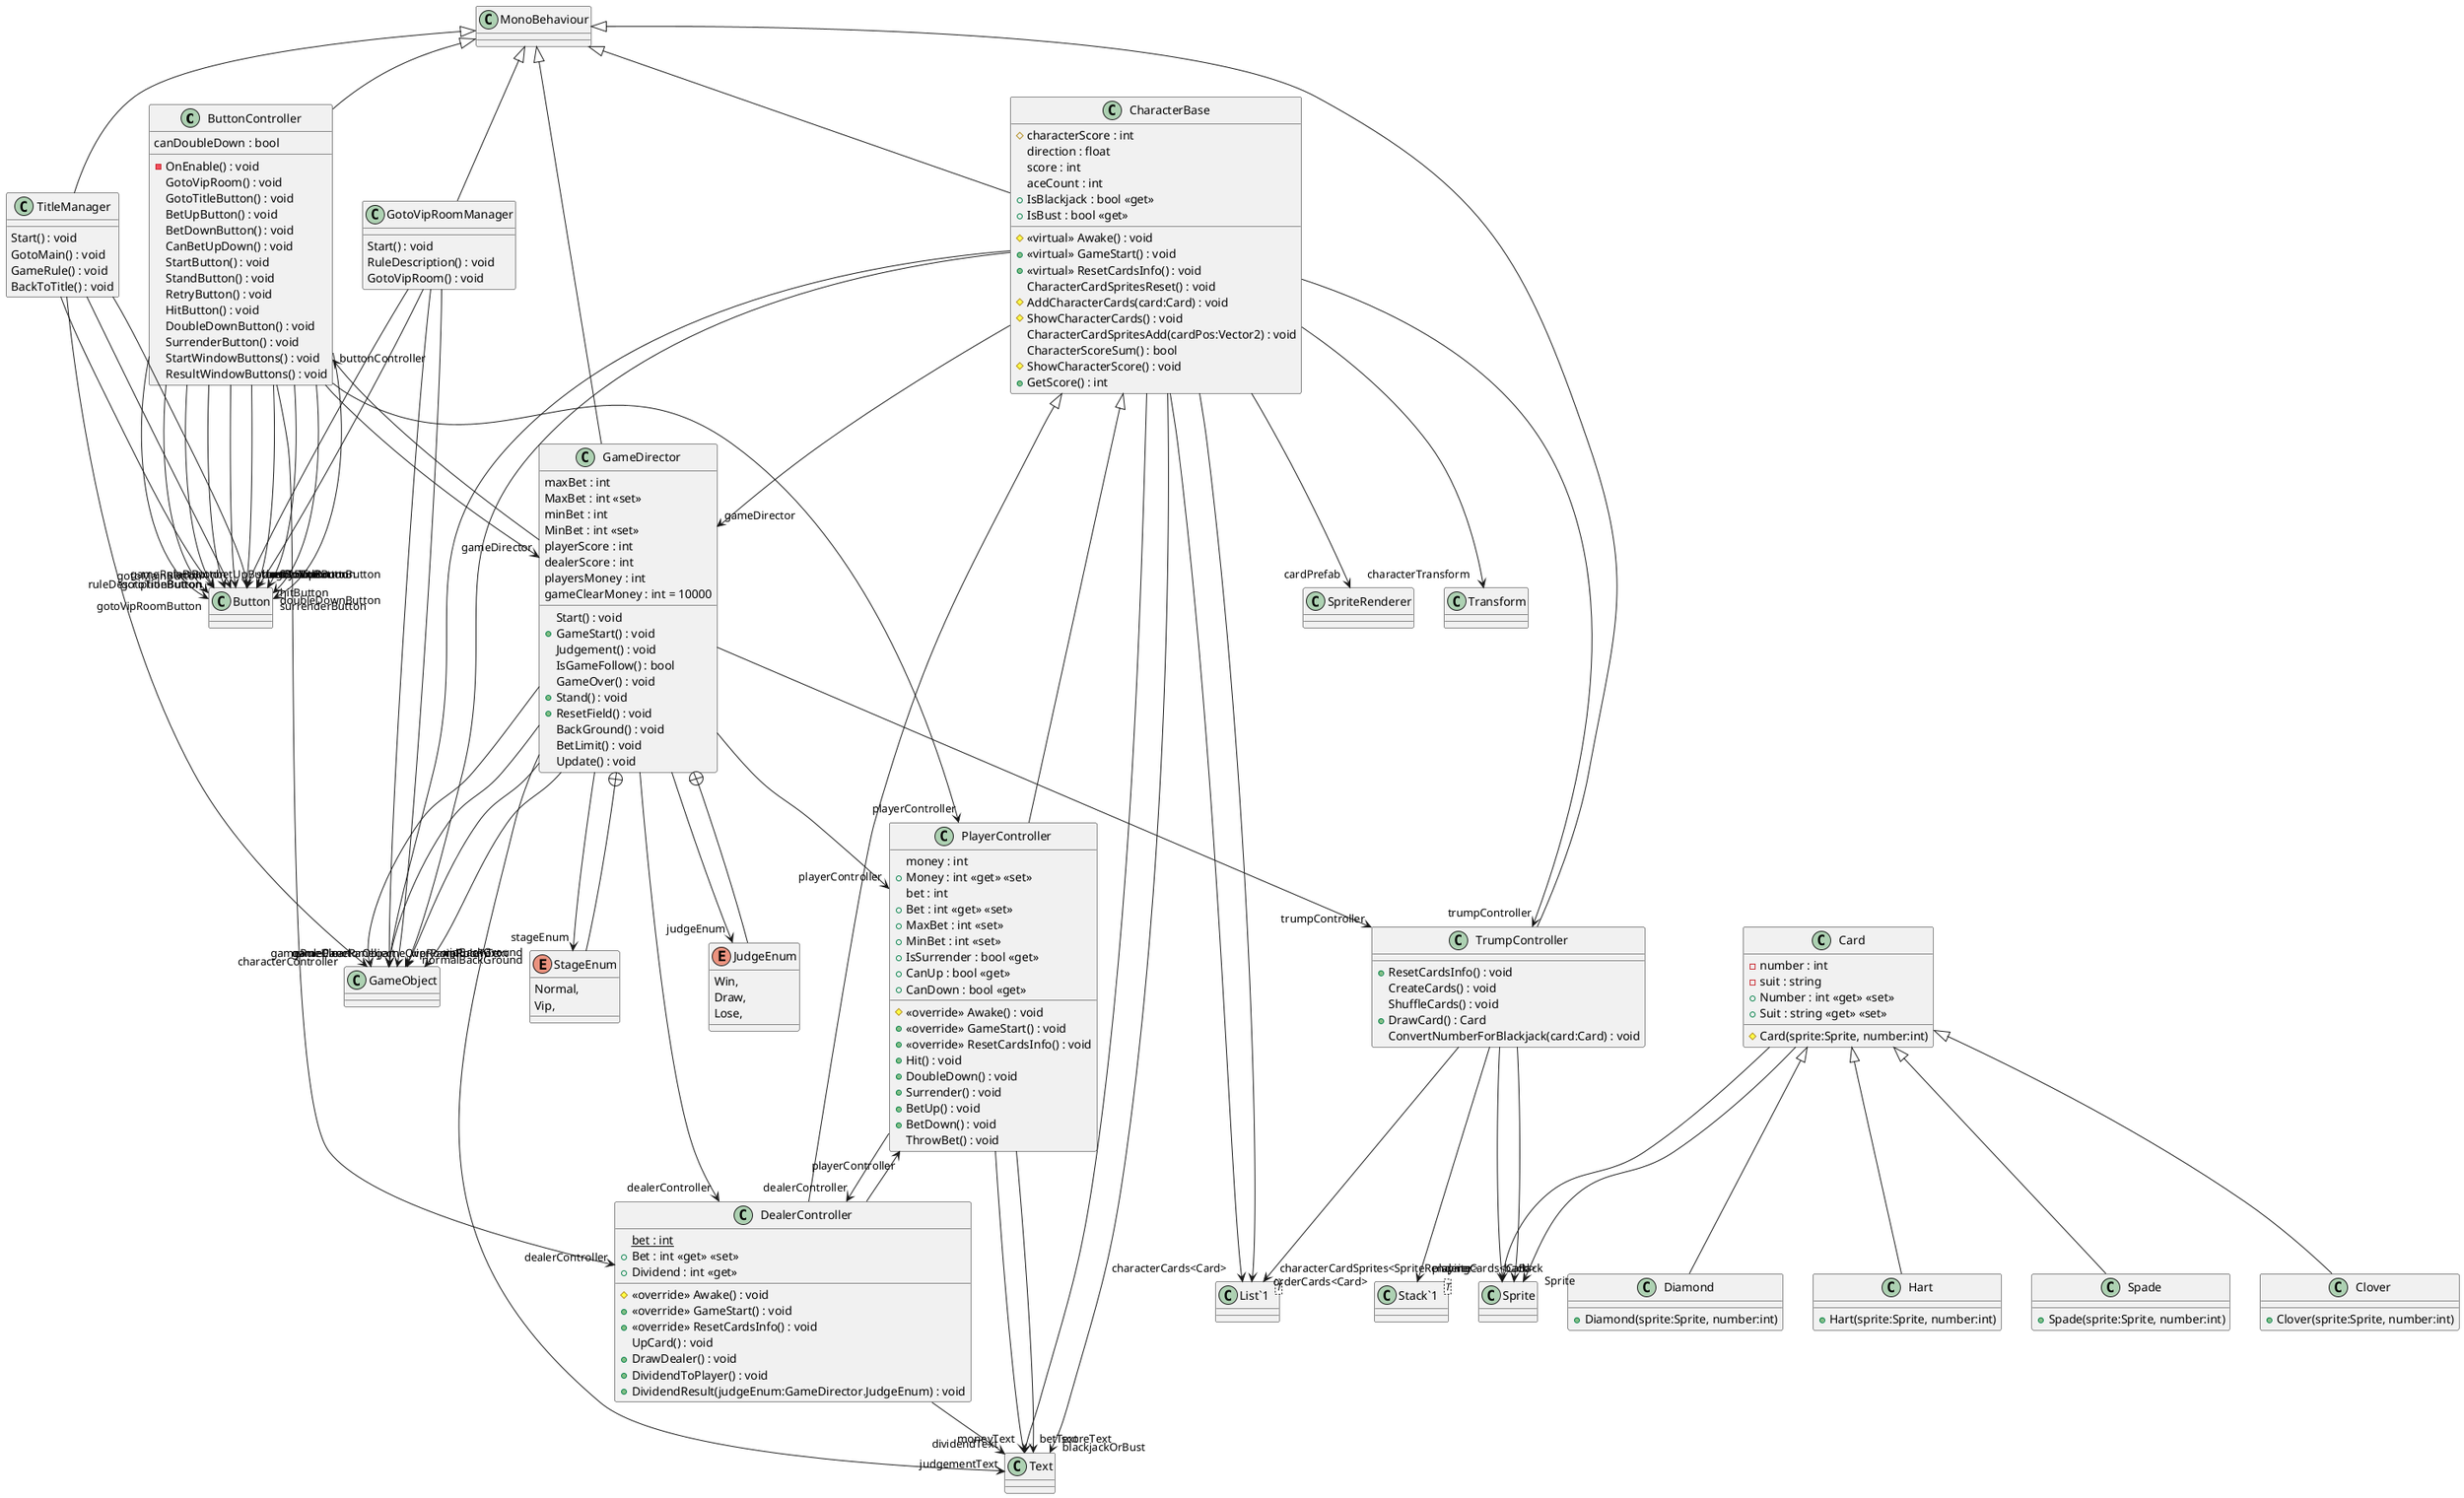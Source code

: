 @startuml
class ButtonController {
    - OnEnable() : void
    GotoVipRoom() : void
    GotoTitleButton() : void
    BetUpButton() : void
    BetDownButton() : void
    CanBetUpDown() : void
    canDoubleDown : bool
    StartButton() : void
    StandButton() : void
    RetryButton() : void
    HitButton() : void
    DoubleDownButton() : void
    SurrenderButton() : void
    StartWindowButtons() : void
    ResultWindowButtons() : void
}
MonoBehaviour <|-- ButtonController
ButtonController --> "gotoVipRoomButton" Button
ButtonController --> "gotoTitleButton" Button
ButtonController --> "betUpButton" Button
ButtonController --> "betDownButton" Button
ButtonController --> "startButton" Button
ButtonController --> "standButton" Button
ButtonController --> "retryButton" Button
ButtonController --> "hitButton" Button
ButtonController --> "doubleDownButton" Button
ButtonController --> "surrenderButton" Button
ButtonController --> "gameDirector" GameDirector
ButtonController --> "playerController" PlayerController
ButtonController --> "dealerController" DealerController
class CharacterBase {
    # characterScore : int
    direction : float
    # <<virtual>> Awake() : void
    + <<virtual>> GameStart() : void
    + <<virtual>> ResetCardsInfo() : void
    CharacterCardSpritesReset() : void
    # AddCharacterCards(card:Card) : void
    # ShowCharacterCards() : void
    CharacterCardSpritesAdd(cardPos:Vector2) : void
    score : int
    aceCount : int
    CharacterScoreSum() : bool
    + IsBlackjack : bool <<get>>
    + IsBust : bool <<get>>
    # ShowCharacterScore() : void
    + GetScore() : int
}
class "List`1"<T> {
}
MonoBehaviour <|-- CharacterBase
CharacterBase --> "characterController" GameObject
CharacterBase --> "blackjackOrBust" Text
CharacterBase --> "characterTransform" Transform
CharacterBase --> "gameDirectorObject" GameObject
CharacterBase --> "gameDirector" GameDirector
CharacterBase --> "trumpController" TrumpController
CharacterBase --> "scoreText" Text
CharacterBase --> "characterCards<Card>" "List`1"
CharacterBase --> "characterCardSprites<SpriteRenderer>" "List`1"
CharacterBase --> "cardPrefab" SpriteRenderer
class DealerController {
    {static} bet : int
    + Bet : int <<get>> <<set>>
    # <<override>> Awake() : void
    + <<override>> GameStart() : void
    + <<override>> ResetCardsInfo() : void
    UpCard() : void
    + DrawDealer() : void
    + Dividend : int <<get>>
    + DividendToPlayer() : void
    + DividendResult(judgeEnum:GameDirector.JudgeEnum) : void
}
CharacterBase <|-- DealerController
DealerController --> "playerController" PlayerController
DealerController --> "dividendText" Text
class GameDirector {
    maxBet : int
    MaxBet : int <<set>>
    minBet : int
    MinBet : int <<set>>
    Start() : void
    + GameStart() : void
    playerScore : int
    dealerScore : int
    Judgement() : void
    playersMoney : int
    IsGameFollow() : bool
    GameOver() : void
    gameClearMoney : int = 10000
    + Stand() : void
    + ResetField() : void
    BackGround() : void
    BetLimit() : void
    Update() : void
}
enum JudgeEnum {
    Win,
    Draw,
    Lose,
}
enum StageEnum {
    Normal,
    Vip,
}
MonoBehaviour <|-- GameDirector
GameDirector --> "gameOverPanel" GameObject
GameDirector --> "gameClearPanel" GameObject
GameDirector --> "playerController" PlayerController
GameDirector --> "dealerController" DealerController
GameDirector --> "trumpController" TrumpController
GameDirector --> "buttonController" ButtonController
GameDirector --> "judgementText" Text
GameDirector --> "judgeEnum" JudgeEnum
GameDirector --> "stageEnum" StageEnum
GameDirector --> "normalBackGround" GameObject
GameDirector --> "vipBackGround" GameObject
GameDirector +-- JudgeEnum
GameDirector +-- StageEnum
class GotoVipRoomManager {
    Start() : void
    RuleDescription() : void
    GotoVipRoom() : void
}
MonoBehaviour <|-- GotoVipRoomManager
GotoVipRoomManager --> "ruleDescriptionButton" Button
GotoVipRoomManager --> "gotoVipRoomButton" Button
GotoVipRoomManager --> "vipRoomText" GameObject
GotoVipRoomManager --> "vipRoomRuleText" GameObject
class PlayerController {
    money : int
    + Money : int <<get>> <<set>>
    bet : int
    + Bet : int <<get>> <<set>>
    + MaxBet : int <<set>>
    + MinBet : int <<set>>
    # <<override>> Awake() : void
    + <<override>> GameStart() : void
    + <<override>> ResetCardsInfo() : void
    + Hit() : void
    + DoubleDown() : void
    + IsSurrender : bool <<get>>
    + Surrender() : void
    + CanUp : bool <<get>>
    + CanDown : bool <<get>>
    + BetUp() : void
    + BetDown() : void
    ThrowBet() : void
}
CharacterBase <|-- PlayerController
PlayerController --> "dealerController" DealerController
PlayerController --> "moneyText" Text
PlayerController --> "betText" Text
class TitleManager {
    Start() : void
    GotoMain() : void
    GameRule() : void
    BackToTitle() : void
}
MonoBehaviour <|-- TitleManager
TitleManager --> "gotoMainButton" Button
TitleManager --> "gameRuleButton" Button
TitleManager --> "backToTitleButton" Button
TitleManager --> "gameRulePanel" GameObject
class TrumpController {
    + ResetCardsInfo() : void
    CreateCards() : void
    ShuffleCards() : void
    + DrawCard() : Card
    ConvertNumberForBlackjack(card:Card) : void
}
class Card {
    - number : int
    - suit : string
    + Number : int <<get>> <<set>>
    + Suit : string <<get>> <<set>>
    # Card(sprite:Sprite, number:int)
}
class Hart {
    + Hart(sprite:Sprite, number:int)
}
class Spade {
    + Spade(sprite:Sprite, number:int)
}
class Clover {
    + Clover(sprite:Sprite, number:int)
}
class Diamond {
    + Diamond(sprite:Sprite, number:int)
}
class "List`1"<T> {
}
class "Stack`1"<T> {
}
MonoBehaviour <|-- TrumpController
TrumpController --> "back" Sprite
TrumpController --> "Back" Sprite
TrumpController --> "orderCards<Card>" "List`1"
TrumpController --> "playingCards<Card>" "Stack`1"
Card --> "sprite" Sprite
Card --> "Sprite" Sprite
Card <|-- Hart
Card <|-- Spade
Card <|-- Clover
Card <|-- Diamond
@enduml
